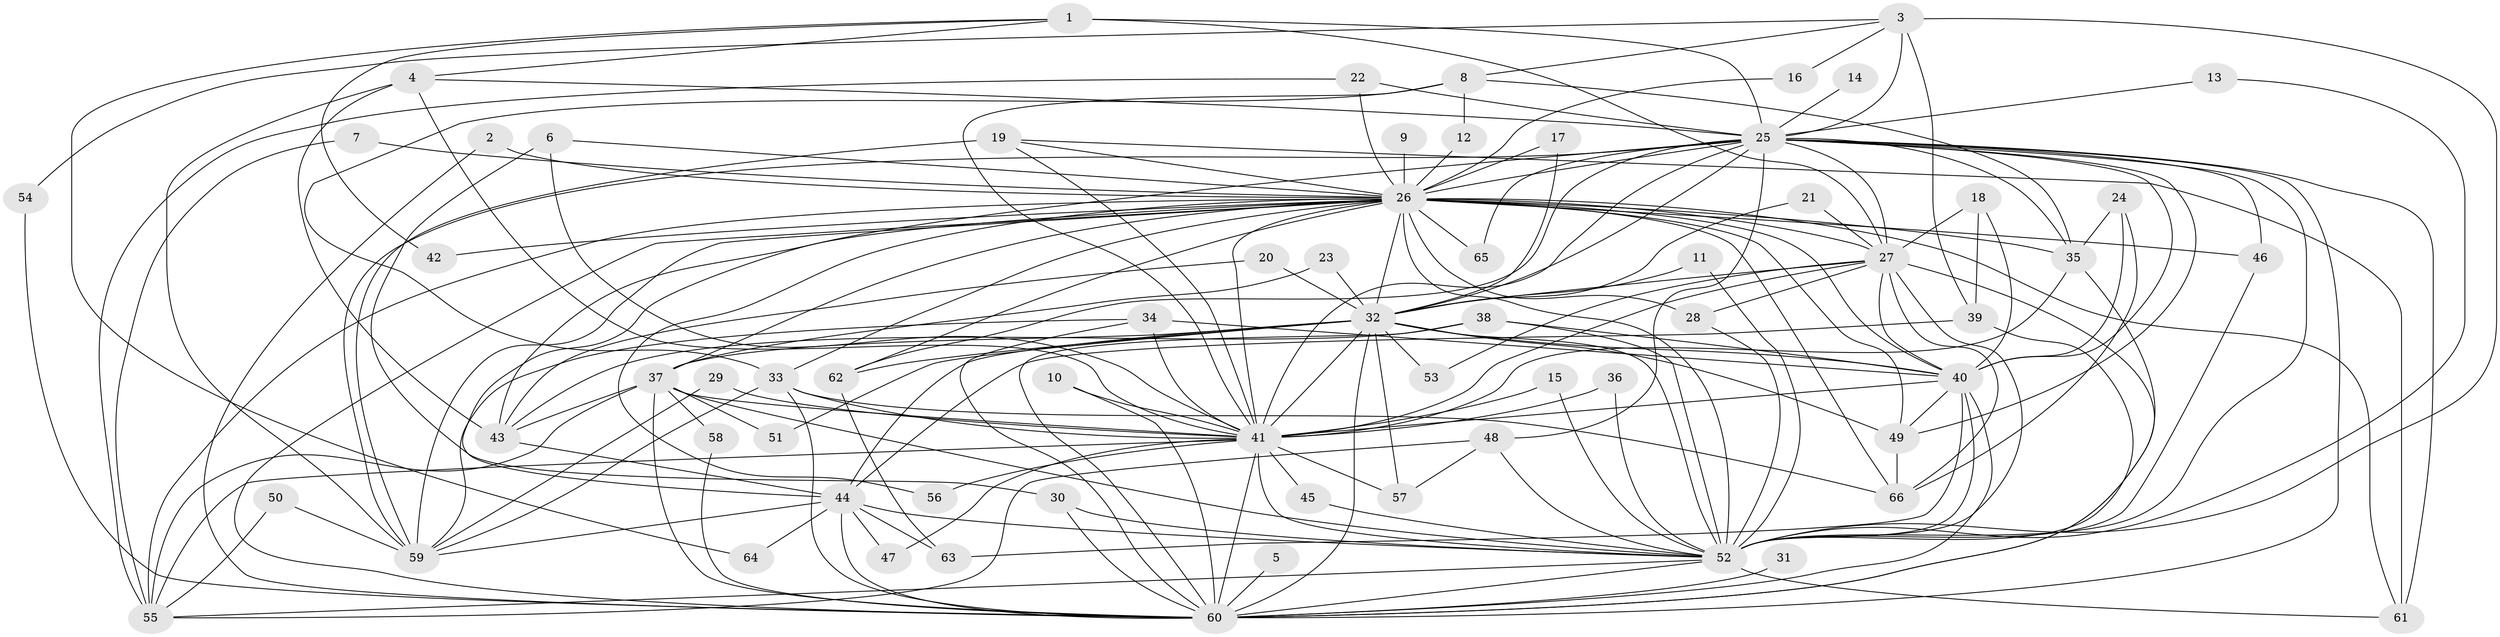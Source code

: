 // original degree distribution, {30: 0.007575757575757576, 24: 0.007575757575757576, 16: 0.015151515151515152, 18: 0.007575757575757576, 22: 0.007575757575757576, 25: 0.007575757575757576, 31: 0.007575757575757576, 28: 0.007575757575757576, 21: 0.007575757575757576, 3: 0.21212121212121213, 5: 0.022727272727272728, 7: 0.022727272727272728, 2: 0.5303030303030303, 9: 0.007575757575757576, 6: 0.022727272727272728, 4: 0.09848484848484848, 8: 0.007575757575757576}
// Generated by graph-tools (version 1.1) at 2025/49/03/09/25 03:49:34]
// undirected, 66 vertices, 180 edges
graph export_dot {
graph [start="1"]
  node [color=gray90,style=filled];
  1;
  2;
  3;
  4;
  5;
  6;
  7;
  8;
  9;
  10;
  11;
  12;
  13;
  14;
  15;
  16;
  17;
  18;
  19;
  20;
  21;
  22;
  23;
  24;
  25;
  26;
  27;
  28;
  29;
  30;
  31;
  32;
  33;
  34;
  35;
  36;
  37;
  38;
  39;
  40;
  41;
  42;
  43;
  44;
  45;
  46;
  47;
  48;
  49;
  50;
  51;
  52;
  53;
  54;
  55;
  56;
  57;
  58;
  59;
  60;
  61;
  62;
  63;
  64;
  65;
  66;
  1 -- 4 [weight=1.0];
  1 -- 25 [weight=2.0];
  1 -- 27 [weight=1.0];
  1 -- 42 [weight=1.0];
  1 -- 64 [weight=1.0];
  2 -- 26 [weight=1.0];
  2 -- 60 [weight=1.0];
  3 -- 8 [weight=1.0];
  3 -- 16 [weight=1.0];
  3 -- 25 [weight=1.0];
  3 -- 39 [weight=1.0];
  3 -- 52 [weight=2.0];
  3 -- 54 [weight=1.0];
  4 -- 25 [weight=1.0];
  4 -- 41 [weight=1.0];
  4 -- 43 [weight=1.0];
  4 -- 59 [weight=1.0];
  5 -- 60 [weight=1.0];
  6 -- 26 [weight=1.0];
  6 -- 30 [weight=1.0];
  6 -- 41 [weight=1.0];
  7 -- 26 [weight=1.0];
  7 -- 55 [weight=1.0];
  8 -- 12 [weight=1.0];
  8 -- 33 [weight=1.0];
  8 -- 35 [weight=1.0];
  8 -- 41 [weight=1.0];
  9 -- 26 [weight=1.0];
  10 -- 41 [weight=1.0];
  10 -- 60 [weight=1.0];
  11 -- 32 [weight=1.0];
  11 -- 52 [weight=1.0];
  12 -- 26 [weight=1.0];
  13 -- 25 [weight=1.0];
  13 -- 52 [weight=1.0];
  14 -- 25 [weight=1.0];
  15 -- 41 [weight=1.0];
  15 -- 52 [weight=1.0];
  16 -- 26 [weight=1.0];
  17 -- 26 [weight=1.0];
  17 -- 32 [weight=1.0];
  18 -- 27 [weight=1.0];
  18 -- 39 [weight=1.0];
  18 -- 40 [weight=1.0];
  19 -- 26 [weight=1.0];
  19 -- 41 [weight=1.0];
  19 -- 59 [weight=1.0];
  19 -- 61 [weight=1.0];
  20 -- 32 [weight=1.0];
  20 -- 43 [weight=1.0];
  21 -- 27 [weight=1.0];
  21 -- 32 [weight=1.0];
  22 -- 25 [weight=1.0];
  22 -- 26 [weight=1.0];
  22 -- 55 [weight=1.0];
  23 -- 32 [weight=1.0];
  23 -- 37 [weight=1.0];
  24 -- 35 [weight=1.0];
  24 -- 40 [weight=1.0];
  24 -- 66 [weight=1.0];
  25 -- 26 [weight=3.0];
  25 -- 27 [weight=1.0];
  25 -- 32 [weight=1.0];
  25 -- 35 [weight=2.0];
  25 -- 40 [weight=1.0];
  25 -- 41 [weight=1.0];
  25 -- 43 [weight=1.0];
  25 -- 46 [weight=1.0];
  25 -- 48 [weight=1.0];
  25 -- 49 [weight=1.0];
  25 -- 52 [weight=2.0];
  25 -- 59 [weight=2.0];
  25 -- 60 [weight=1.0];
  25 -- 61 [weight=2.0];
  25 -- 62 [weight=2.0];
  25 -- 65 [weight=1.0];
  26 -- 27 [weight=3.0];
  26 -- 28 [weight=1.0];
  26 -- 32 [weight=3.0];
  26 -- 33 [weight=1.0];
  26 -- 35 [weight=2.0];
  26 -- 37 [weight=1.0];
  26 -- 40 [weight=3.0];
  26 -- 41 [weight=3.0];
  26 -- 42 [weight=1.0];
  26 -- 44 [weight=1.0];
  26 -- 46 [weight=1.0];
  26 -- 49 [weight=1.0];
  26 -- 52 [weight=5.0];
  26 -- 55 [weight=1.0];
  26 -- 56 [weight=3.0];
  26 -- 59 [weight=1.0];
  26 -- 60 [weight=2.0];
  26 -- 61 [weight=1.0];
  26 -- 62 [weight=1.0];
  26 -- 65 [weight=1.0];
  26 -- 66 [weight=1.0];
  27 -- 28 [weight=1.0];
  27 -- 32 [weight=1.0];
  27 -- 40 [weight=1.0];
  27 -- 41 [weight=1.0];
  27 -- 52 [weight=2.0];
  27 -- 53 [weight=1.0];
  27 -- 60 [weight=1.0];
  27 -- 66 [weight=1.0];
  28 -- 52 [weight=1.0];
  29 -- 41 [weight=1.0];
  29 -- 59 [weight=1.0];
  30 -- 52 [weight=1.0];
  30 -- 60 [weight=1.0];
  31 -- 60 [weight=1.0];
  32 -- 37 [weight=1.0];
  32 -- 40 [weight=1.0];
  32 -- 41 [weight=1.0];
  32 -- 44 [weight=1.0];
  32 -- 49 [weight=1.0];
  32 -- 51 [weight=1.0];
  32 -- 52 [weight=2.0];
  32 -- 53 [weight=1.0];
  32 -- 57 [weight=1.0];
  32 -- 60 [weight=1.0];
  32 -- 62 [weight=1.0];
  33 -- 41 [weight=1.0];
  33 -- 59 [weight=1.0];
  33 -- 60 [weight=1.0];
  33 -- 66 [weight=1.0];
  34 -- 40 [weight=1.0];
  34 -- 41 [weight=1.0];
  34 -- 59 [weight=1.0];
  34 -- 60 [weight=1.0];
  35 -- 41 [weight=1.0];
  35 -- 60 [weight=1.0];
  36 -- 41 [weight=1.0];
  36 -- 52 [weight=1.0];
  37 -- 41 [weight=1.0];
  37 -- 43 [weight=1.0];
  37 -- 51 [weight=1.0];
  37 -- 52 [weight=1.0];
  37 -- 55 [weight=1.0];
  37 -- 58 [weight=1.0];
  37 -- 60 [weight=1.0];
  38 -- 40 [weight=1.0];
  38 -- 43 [weight=1.0];
  38 -- 52 [weight=1.0];
  38 -- 60 [weight=1.0];
  39 -- 44 [weight=1.0];
  39 -- 52 [weight=1.0];
  40 -- 41 [weight=3.0];
  40 -- 49 [weight=1.0];
  40 -- 52 [weight=2.0];
  40 -- 60 [weight=2.0];
  40 -- 63 [weight=1.0];
  41 -- 45 [weight=1.0];
  41 -- 47 [weight=1.0];
  41 -- 52 [weight=2.0];
  41 -- 55 [weight=1.0];
  41 -- 56 [weight=1.0];
  41 -- 57 [weight=2.0];
  41 -- 60 [weight=1.0];
  43 -- 44 [weight=1.0];
  44 -- 47 [weight=1.0];
  44 -- 52 [weight=1.0];
  44 -- 59 [weight=1.0];
  44 -- 60 [weight=1.0];
  44 -- 63 [weight=1.0];
  44 -- 64 [weight=1.0];
  45 -- 52 [weight=1.0];
  46 -- 52 [weight=1.0];
  48 -- 52 [weight=1.0];
  48 -- 55 [weight=1.0];
  48 -- 57 [weight=1.0];
  49 -- 66 [weight=1.0];
  50 -- 55 [weight=1.0];
  50 -- 59 [weight=1.0];
  52 -- 55 [weight=1.0];
  52 -- 60 [weight=3.0];
  52 -- 61 [weight=1.0];
  54 -- 60 [weight=1.0];
  58 -- 60 [weight=1.0];
  62 -- 63 [weight=1.0];
}
